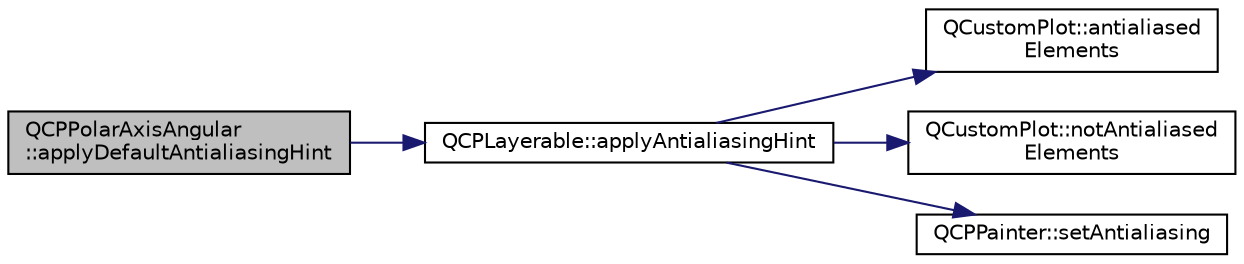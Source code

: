 digraph "QCPPolarAxisAngular::applyDefaultAntialiasingHint"
{
 // LATEX_PDF_SIZE
  edge [fontname="Helvetica",fontsize="10",labelfontname="Helvetica",labelfontsize="10"];
  node [fontname="Helvetica",fontsize="10",shape=record];
  rankdir="LR";
  Node1 [label="QCPPolarAxisAngular\l::applyDefaultAntialiasingHint",height=0.2,width=0.4,color="black", fillcolor="grey75", style="filled", fontcolor="black",tooltip=" "];
  Node1 -> Node2 [color="midnightblue",fontsize="10",style="solid",fontname="Helvetica"];
  Node2 [label="QCPLayerable::applyAntialiasingHint",height=0.2,width=0.4,color="black", fillcolor="white", style="filled",URL="$classQCPLayerable.html#acb663e375d2d36dc5c55021ee5a2119b",tooltip=" "];
  Node2 -> Node3 [color="midnightblue",fontsize="10",style="solid",fontname="Helvetica"];
  Node3 [label="QCustomPlot::antialiased\lElements",height=0.2,width=0.4,color="black", fillcolor="white", style="filled",URL="$classQCustomPlot.html#a631762eb183aceecee73d30e108641ee",tooltip=" "];
  Node2 -> Node4 [color="midnightblue",fontsize="10",style="solid",fontname="Helvetica"];
  Node4 [label="QCustomPlot::notAntialiased\lElements",height=0.2,width=0.4,color="black", fillcolor="white", style="filled",URL="$classQCustomPlot.html#a75571bc5b2167e83def132fc993091b3",tooltip=" "];
  Node2 -> Node5 [color="midnightblue",fontsize="10",style="solid",fontname="Helvetica"];
  Node5 [label="QCPPainter::setAntialiasing",height=0.2,width=0.4,color="black", fillcolor="white", style="filled",URL="$classQCPPainter.html#aaba1deb9188244d9ea65b035112b4d05",tooltip=" "];
}

